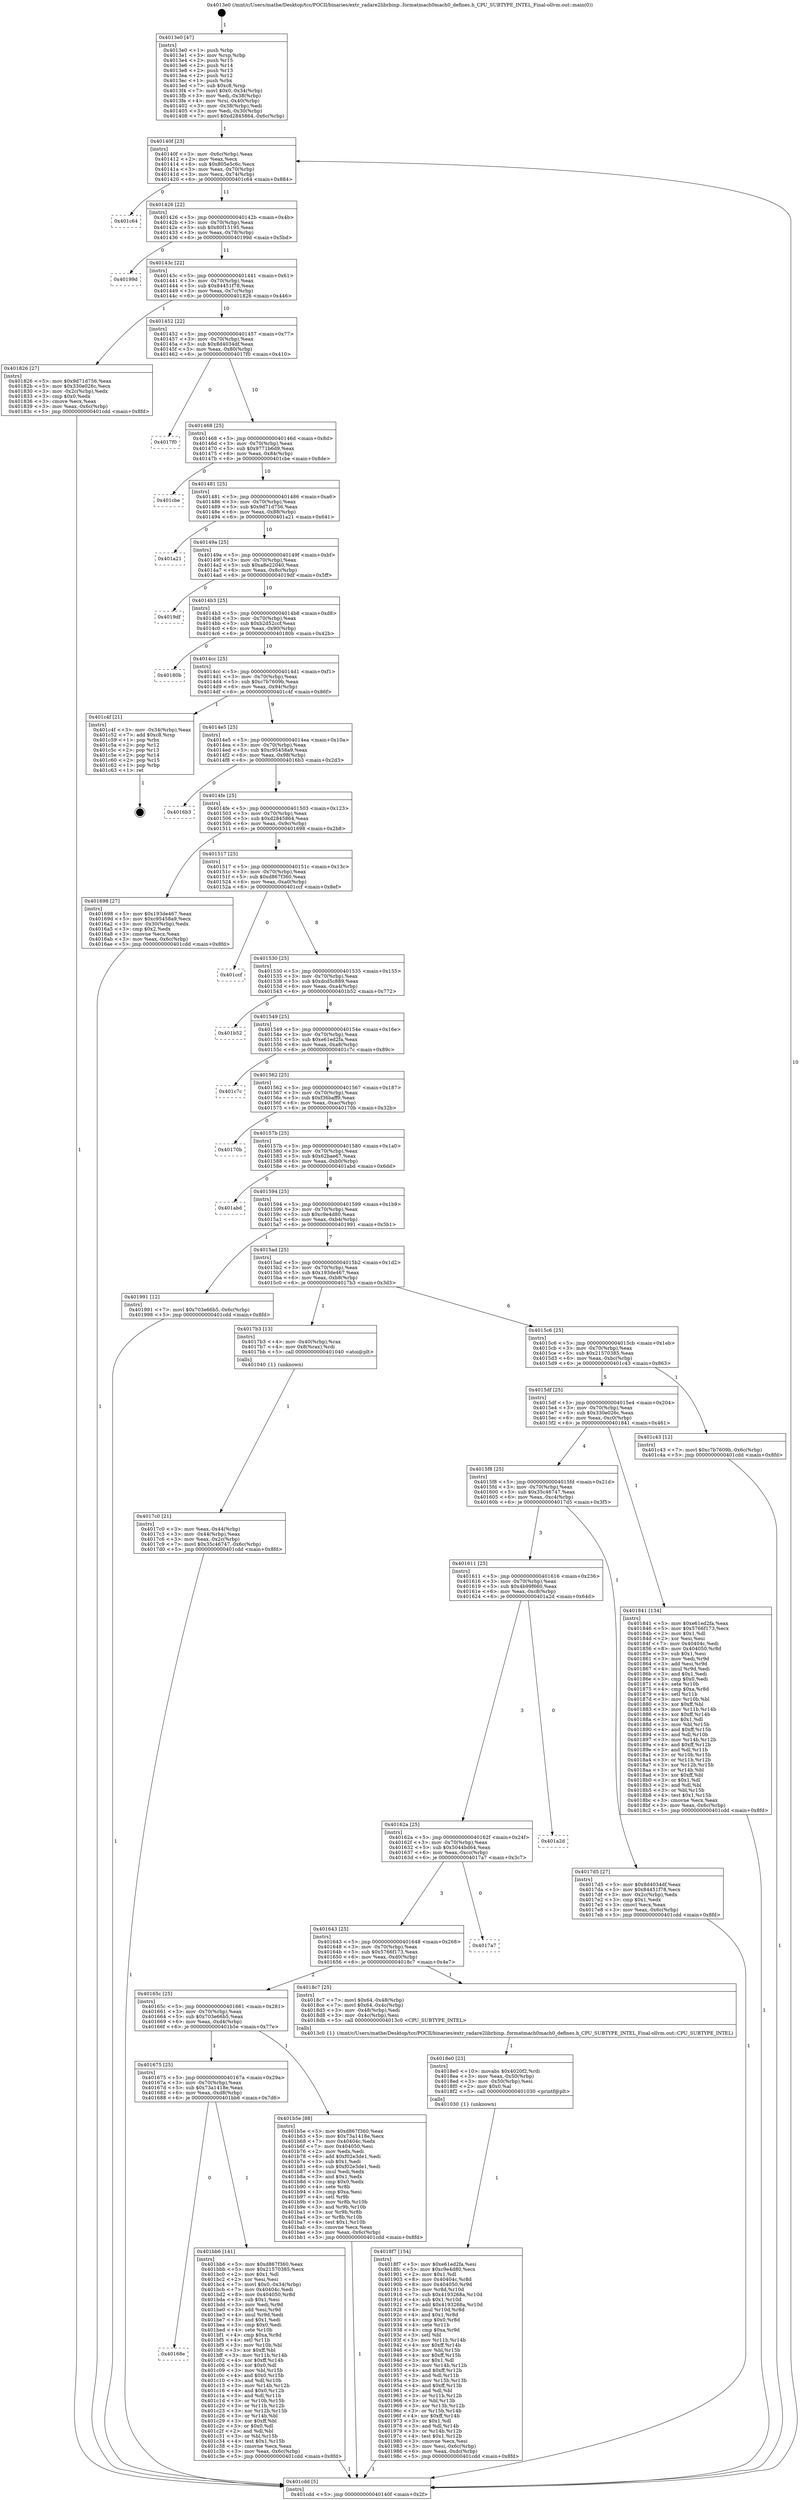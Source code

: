 digraph "0x4013e0" {
  label = "0x4013e0 (/mnt/c/Users/mathe/Desktop/tcc/POCII/binaries/extr_radare2librbinp..formatmach0mach0_defines.h_CPU_SUBTYPE_INTEL_Final-ollvm.out::main(0))"
  labelloc = "t"
  node[shape=record]

  Entry [label="",width=0.3,height=0.3,shape=circle,fillcolor=black,style=filled]
  "0x40140f" [label="{
     0x40140f [23]\l
     | [instrs]\l
     &nbsp;&nbsp;0x40140f \<+3\>: mov -0x6c(%rbp),%eax\l
     &nbsp;&nbsp;0x401412 \<+2\>: mov %eax,%ecx\l
     &nbsp;&nbsp;0x401414 \<+6\>: sub $0x805e5c6c,%ecx\l
     &nbsp;&nbsp;0x40141a \<+3\>: mov %eax,-0x70(%rbp)\l
     &nbsp;&nbsp;0x40141d \<+3\>: mov %ecx,-0x74(%rbp)\l
     &nbsp;&nbsp;0x401420 \<+6\>: je 0000000000401c64 \<main+0x884\>\l
  }"]
  "0x401c64" [label="{
     0x401c64\l
  }", style=dashed]
  "0x401426" [label="{
     0x401426 [22]\l
     | [instrs]\l
     &nbsp;&nbsp;0x401426 \<+5\>: jmp 000000000040142b \<main+0x4b\>\l
     &nbsp;&nbsp;0x40142b \<+3\>: mov -0x70(%rbp),%eax\l
     &nbsp;&nbsp;0x40142e \<+5\>: sub $0x80f15195,%eax\l
     &nbsp;&nbsp;0x401433 \<+3\>: mov %eax,-0x78(%rbp)\l
     &nbsp;&nbsp;0x401436 \<+6\>: je 000000000040199d \<main+0x5bd\>\l
  }"]
  Exit [label="",width=0.3,height=0.3,shape=circle,fillcolor=black,style=filled,peripheries=2]
  "0x40199d" [label="{
     0x40199d\l
  }", style=dashed]
  "0x40143c" [label="{
     0x40143c [22]\l
     | [instrs]\l
     &nbsp;&nbsp;0x40143c \<+5\>: jmp 0000000000401441 \<main+0x61\>\l
     &nbsp;&nbsp;0x401441 \<+3\>: mov -0x70(%rbp),%eax\l
     &nbsp;&nbsp;0x401444 \<+5\>: sub $0x84451f78,%eax\l
     &nbsp;&nbsp;0x401449 \<+3\>: mov %eax,-0x7c(%rbp)\l
     &nbsp;&nbsp;0x40144c \<+6\>: je 0000000000401826 \<main+0x446\>\l
  }"]
  "0x40168e" [label="{
     0x40168e\l
  }", style=dashed]
  "0x401826" [label="{
     0x401826 [27]\l
     | [instrs]\l
     &nbsp;&nbsp;0x401826 \<+5\>: mov $0x9d71d756,%eax\l
     &nbsp;&nbsp;0x40182b \<+5\>: mov $0x330e026c,%ecx\l
     &nbsp;&nbsp;0x401830 \<+3\>: mov -0x2c(%rbp),%edx\l
     &nbsp;&nbsp;0x401833 \<+3\>: cmp $0x0,%edx\l
     &nbsp;&nbsp;0x401836 \<+3\>: cmove %ecx,%eax\l
     &nbsp;&nbsp;0x401839 \<+3\>: mov %eax,-0x6c(%rbp)\l
     &nbsp;&nbsp;0x40183c \<+5\>: jmp 0000000000401cdd \<main+0x8fd\>\l
  }"]
  "0x401452" [label="{
     0x401452 [22]\l
     | [instrs]\l
     &nbsp;&nbsp;0x401452 \<+5\>: jmp 0000000000401457 \<main+0x77\>\l
     &nbsp;&nbsp;0x401457 \<+3\>: mov -0x70(%rbp),%eax\l
     &nbsp;&nbsp;0x40145a \<+5\>: sub $0x8d4034df,%eax\l
     &nbsp;&nbsp;0x40145f \<+3\>: mov %eax,-0x80(%rbp)\l
     &nbsp;&nbsp;0x401462 \<+6\>: je 00000000004017f0 \<main+0x410\>\l
  }"]
  "0x401bb6" [label="{
     0x401bb6 [141]\l
     | [instrs]\l
     &nbsp;&nbsp;0x401bb6 \<+5\>: mov $0xd867f360,%eax\l
     &nbsp;&nbsp;0x401bbb \<+5\>: mov $0x21570385,%ecx\l
     &nbsp;&nbsp;0x401bc0 \<+2\>: mov $0x1,%dl\l
     &nbsp;&nbsp;0x401bc2 \<+2\>: xor %esi,%esi\l
     &nbsp;&nbsp;0x401bc4 \<+7\>: movl $0x0,-0x34(%rbp)\l
     &nbsp;&nbsp;0x401bcb \<+7\>: mov 0x40404c,%edi\l
     &nbsp;&nbsp;0x401bd2 \<+8\>: mov 0x404050,%r8d\l
     &nbsp;&nbsp;0x401bda \<+3\>: sub $0x1,%esi\l
     &nbsp;&nbsp;0x401bdd \<+3\>: mov %edi,%r9d\l
     &nbsp;&nbsp;0x401be0 \<+3\>: add %esi,%r9d\l
     &nbsp;&nbsp;0x401be3 \<+4\>: imul %r9d,%edi\l
     &nbsp;&nbsp;0x401be7 \<+3\>: and $0x1,%edi\l
     &nbsp;&nbsp;0x401bea \<+3\>: cmp $0x0,%edi\l
     &nbsp;&nbsp;0x401bed \<+4\>: sete %r10b\l
     &nbsp;&nbsp;0x401bf1 \<+4\>: cmp $0xa,%r8d\l
     &nbsp;&nbsp;0x401bf5 \<+4\>: setl %r11b\l
     &nbsp;&nbsp;0x401bf9 \<+3\>: mov %r10b,%bl\l
     &nbsp;&nbsp;0x401bfc \<+3\>: xor $0xff,%bl\l
     &nbsp;&nbsp;0x401bff \<+3\>: mov %r11b,%r14b\l
     &nbsp;&nbsp;0x401c02 \<+4\>: xor $0xff,%r14b\l
     &nbsp;&nbsp;0x401c06 \<+3\>: xor $0x0,%dl\l
     &nbsp;&nbsp;0x401c09 \<+3\>: mov %bl,%r15b\l
     &nbsp;&nbsp;0x401c0c \<+4\>: and $0x0,%r15b\l
     &nbsp;&nbsp;0x401c10 \<+3\>: and %dl,%r10b\l
     &nbsp;&nbsp;0x401c13 \<+3\>: mov %r14b,%r12b\l
     &nbsp;&nbsp;0x401c16 \<+4\>: and $0x0,%r12b\l
     &nbsp;&nbsp;0x401c1a \<+3\>: and %dl,%r11b\l
     &nbsp;&nbsp;0x401c1d \<+3\>: or %r10b,%r15b\l
     &nbsp;&nbsp;0x401c20 \<+3\>: or %r11b,%r12b\l
     &nbsp;&nbsp;0x401c23 \<+3\>: xor %r12b,%r15b\l
     &nbsp;&nbsp;0x401c26 \<+3\>: or %r14b,%bl\l
     &nbsp;&nbsp;0x401c29 \<+3\>: xor $0xff,%bl\l
     &nbsp;&nbsp;0x401c2c \<+3\>: or $0x0,%dl\l
     &nbsp;&nbsp;0x401c2f \<+2\>: and %dl,%bl\l
     &nbsp;&nbsp;0x401c31 \<+3\>: or %bl,%r15b\l
     &nbsp;&nbsp;0x401c34 \<+4\>: test $0x1,%r15b\l
     &nbsp;&nbsp;0x401c38 \<+3\>: cmovne %ecx,%eax\l
     &nbsp;&nbsp;0x401c3b \<+3\>: mov %eax,-0x6c(%rbp)\l
     &nbsp;&nbsp;0x401c3e \<+5\>: jmp 0000000000401cdd \<main+0x8fd\>\l
  }"]
  "0x4017f0" [label="{
     0x4017f0\l
  }", style=dashed]
  "0x401468" [label="{
     0x401468 [25]\l
     | [instrs]\l
     &nbsp;&nbsp;0x401468 \<+5\>: jmp 000000000040146d \<main+0x8d\>\l
     &nbsp;&nbsp;0x40146d \<+3\>: mov -0x70(%rbp),%eax\l
     &nbsp;&nbsp;0x401470 \<+5\>: sub $0x9771b6d9,%eax\l
     &nbsp;&nbsp;0x401475 \<+6\>: mov %eax,-0x84(%rbp)\l
     &nbsp;&nbsp;0x40147b \<+6\>: je 0000000000401cbe \<main+0x8de\>\l
  }"]
  "0x401675" [label="{
     0x401675 [25]\l
     | [instrs]\l
     &nbsp;&nbsp;0x401675 \<+5\>: jmp 000000000040167a \<main+0x29a\>\l
     &nbsp;&nbsp;0x40167a \<+3\>: mov -0x70(%rbp),%eax\l
     &nbsp;&nbsp;0x40167d \<+5\>: sub $0x73a1418e,%eax\l
     &nbsp;&nbsp;0x401682 \<+6\>: mov %eax,-0xd8(%rbp)\l
     &nbsp;&nbsp;0x401688 \<+6\>: je 0000000000401bb6 \<main+0x7d6\>\l
  }"]
  "0x401cbe" [label="{
     0x401cbe\l
  }", style=dashed]
  "0x401481" [label="{
     0x401481 [25]\l
     | [instrs]\l
     &nbsp;&nbsp;0x401481 \<+5\>: jmp 0000000000401486 \<main+0xa6\>\l
     &nbsp;&nbsp;0x401486 \<+3\>: mov -0x70(%rbp),%eax\l
     &nbsp;&nbsp;0x401489 \<+5\>: sub $0x9d71d756,%eax\l
     &nbsp;&nbsp;0x40148e \<+6\>: mov %eax,-0x88(%rbp)\l
     &nbsp;&nbsp;0x401494 \<+6\>: je 0000000000401a21 \<main+0x641\>\l
  }"]
  "0x401b5e" [label="{
     0x401b5e [88]\l
     | [instrs]\l
     &nbsp;&nbsp;0x401b5e \<+5\>: mov $0xd867f360,%eax\l
     &nbsp;&nbsp;0x401b63 \<+5\>: mov $0x73a1418e,%ecx\l
     &nbsp;&nbsp;0x401b68 \<+7\>: mov 0x40404c,%edx\l
     &nbsp;&nbsp;0x401b6f \<+7\>: mov 0x404050,%esi\l
     &nbsp;&nbsp;0x401b76 \<+2\>: mov %edx,%edi\l
     &nbsp;&nbsp;0x401b78 \<+6\>: add $0xf02e3de1,%edi\l
     &nbsp;&nbsp;0x401b7e \<+3\>: sub $0x1,%edi\l
     &nbsp;&nbsp;0x401b81 \<+6\>: sub $0xf02e3de1,%edi\l
     &nbsp;&nbsp;0x401b87 \<+3\>: imul %edi,%edx\l
     &nbsp;&nbsp;0x401b8a \<+3\>: and $0x1,%edx\l
     &nbsp;&nbsp;0x401b8d \<+3\>: cmp $0x0,%edx\l
     &nbsp;&nbsp;0x401b90 \<+4\>: sete %r8b\l
     &nbsp;&nbsp;0x401b94 \<+3\>: cmp $0xa,%esi\l
     &nbsp;&nbsp;0x401b97 \<+4\>: setl %r9b\l
     &nbsp;&nbsp;0x401b9b \<+3\>: mov %r8b,%r10b\l
     &nbsp;&nbsp;0x401b9e \<+3\>: and %r9b,%r10b\l
     &nbsp;&nbsp;0x401ba1 \<+3\>: xor %r9b,%r8b\l
     &nbsp;&nbsp;0x401ba4 \<+3\>: or %r8b,%r10b\l
     &nbsp;&nbsp;0x401ba7 \<+4\>: test $0x1,%r10b\l
     &nbsp;&nbsp;0x401bab \<+3\>: cmovne %ecx,%eax\l
     &nbsp;&nbsp;0x401bae \<+3\>: mov %eax,-0x6c(%rbp)\l
     &nbsp;&nbsp;0x401bb1 \<+5\>: jmp 0000000000401cdd \<main+0x8fd\>\l
  }"]
  "0x401a21" [label="{
     0x401a21\l
  }", style=dashed]
  "0x40149a" [label="{
     0x40149a [25]\l
     | [instrs]\l
     &nbsp;&nbsp;0x40149a \<+5\>: jmp 000000000040149f \<main+0xbf\>\l
     &nbsp;&nbsp;0x40149f \<+3\>: mov -0x70(%rbp),%eax\l
     &nbsp;&nbsp;0x4014a2 \<+5\>: sub $0xa8e22040,%eax\l
     &nbsp;&nbsp;0x4014a7 \<+6\>: mov %eax,-0x8c(%rbp)\l
     &nbsp;&nbsp;0x4014ad \<+6\>: je 00000000004019df \<main+0x5ff\>\l
  }"]
  "0x4018f7" [label="{
     0x4018f7 [154]\l
     | [instrs]\l
     &nbsp;&nbsp;0x4018f7 \<+5\>: mov $0xe61ed2fa,%esi\l
     &nbsp;&nbsp;0x4018fc \<+5\>: mov $0xc9e4d80,%ecx\l
     &nbsp;&nbsp;0x401901 \<+2\>: mov $0x1,%dl\l
     &nbsp;&nbsp;0x401903 \<+8\>: mov 0x40404c,%r8d\l
     &nbsp;&nbsp;0x40190b \<+8\>: mov 0x404050,%r9d\l
     &nbsp;&nbsp;0x401913 \<+3\>: mov %r8d,%r10d\l
     &nbsp;&nbsp;0x401916 \<+7\>: sub $0x4193268a,%r10d\l
     &nbsp;&nbsp;0x40191d \<+4\>: sub $0x1,%r10d\l
     &nbsp;&nbsp;0x401921 \<+7\>: add $0x4193268a,%r10d\l
     &nbsp;&nbsp;0x401928 \<+4\>: imul %r10d,%r8d\l
     &nbsp;&nbsp;0x40192c \<+4\>: and $0x1,%r8d\l
     &nbsp;&nbsp;0x401930 \<+4\>: cmp $0x0,%r8d\l
     &nbsp;&nbsp;0x401934 \<+4\>: sete %r11b\l
     &nbsp;&nbsp;0x401938 \<+4\>: cmp $0xa,%r9d\l
     &nbsp;&nbsp;0x40193c \<+3\>: setl %bl\l
     &nbsp;&nbsp;0x40193f \<+3\>: mov %r11b,%r14b\l
     &nbsp;&nbsp;0x401942 \<+4\>: xor $0xff,%r14b\l
     &nbsp;&nbsp;0x401946 \<+3\>: mov %bl,%r15b\l
     &nbsp;&nbsp;0x401949 \<+4\>: xor $0xff,%r15b\l
     &nbsp;&nbsp;0x40194d \<+3\>: xor $0x1,%dl\l
     &nbsp;&nbsp;0x401950 \<+3\>: mov %r14b,%r12b\l
     &nbsp;&nbsp;0x401953 \<+4\>: and $0xff,%r12b\l
     &nbsp;&nbsp;0x401957 \<+3\>: and %dl,%r11b\l
     &nbsp;&nbsp;0x40195a \<+3\>: mov %r15b,%r13b\l
     &nbsp;&nbsp;0x40195d \<+4\>: and $0xff,%r13b\l
     &nbsp;&nbsp;0x401961 \<+2\>: and %dl,%bl\l
     &nbsp;&nbsp;0x401963 \<+3\>: or %r11b,%r12b\l
     &nbsp;&nbsp;0x401966 \<+3\>: or %bl,%r13b\l
     &nbsp;&nbsp;0x401969 \<+3\>: xor %r13b,%r12b\l
     &nbsp;&nbsp;0x40196c \<+3\>: or %r15b,%r14b\l
     &nbsp;&nbsp;0x40196f \<+4\>: xor $0xff,%r14b\l
     &nbsp;&nbsp;0x401973 \<+3\>: or $0x1,%dl\l
     &nbsp;&nbsp;0x401976 \<+3\>: and %dl,%r14b\l
     &nbsp;&nbsp;0x401979 \<+3\>: or %r14b,%r12b\l
     &nbsp;&nbsp;0x40197c \<+4\>: test $0x1,%r12b\l
     &nbsp;&nbsp;0x401980 \<+3\>: cmovne %ecx,%esi\l
     &nbsp;&nbsp;0x401983 \<+3\>: mov %esi,-0x6c(%rbp)\l
     &nbsp;&nbsp;0x401986 \<+6\>: mov %eax,-0xdc(%rbp)\l
     &nbsp;&nbsp;0x40198c \<+5\>: jmp 0000000000401cdd \<main+0x8fd\>\l
  }"]
  "0x4019df" [label="{
     0x4019df\l
  }", style=dashed]
  "0x4014b3" [label="{
     0x4014b3 [25]\l
     | [instrs]\l
     &nbsp;&nbsp;0x4014b3 \<+5\>: jmp 00000000004014b8 \<main+0xd8\>\l
     &nbsp;&nbsp;0x4014b8 \<+3\>: mov -0x70(%rbp),%eax\l
     &nbsp;&nbsp;0x4014bb \<+5\>: sub $0xb2d52ccf,%eax\l
     &nbsp;&nbsp;0x4014c0 \<+6\>: mov %eax,-0x90(%rbp)\l
     &nbsp;&nbsp;0x4014c6 \<+6\>: je 000000000040180b \<main+0x42b\>\l
  }"]
  "0x4018e0" [label="{
     0x4018e0 [23]\l
     | [instrs]\l
     &nbsp;&nbsp;0x4018e0 \<+10\>: movabs $0x4020f2,%rdi\l
     &nbsp;&nbsp;0x4018ea \<+3\>: mov %eax,-0x50(%rbp)\l
     &nbsp;&nbsp;0x4018ed \<+3\>: mov -0x50(%rbp),%esi\l
     &nbsp;&nbsp;0x4018f0 \<+2\>: mov $0x0,%al\l
     &nbsp;&nbsp;0x4018f2 \<+5\>: call 0000000000401030 \<printf@plt\>\l
     | [calls]\l
     &nbsp;&nbsp;0x401030 \{1\} (unknown)\l
  }"]
  "0x40180b" [label="{
     0x40180b\l
  }", style=dashed]
  "0x4014cc" [label="{
     0x4014cc [25]\l
     | [instrs]\l
     &nbsp;&nbsp;0x4014cc \<+5\>: jmp 00000000004014d1 \<main+0xf1\>\l
     &nbsp;&nbsp;0x4014d1 \<+3\>: mov -0x70(%rbp),%eax\l
     &nbsp;&nbsp;0x4014d4 \<+5\>: sub $0xc7b7609b,%eax\l
     &nbsp;&nbsp;0x4014d9 \<+6\>: mov %eax,-0x94(%rbp)\l
     &nbsp;&nbsp;0x4014df \<+6\>: je 0000000000401c4f \<main+0x86f\>\l
  }"]
  "0x40165c" [label="{
     0x40165c [25]\l
     | [instrs]\l
     &nbsp;&nbsp;0x40165c \<+5\>: jmp 0000000000401661 \<main+0x281\>\l
     &nbsp;&nbsp;0x401661 \<+3\>: mov -0x70(%rbp),%eax\l
     &nbsp;&nbsp;0x401664 \<+5\>: sub $0x703e66b5,%eax\l
     &nbsp;&nbsp;0x401669 \<+6\>: mov %eax,-0xd4(%rbp)\l
     &nbsp;&nbsp;0x40166f \<+6\>: je 0000000000401b5e \<main+0x77e\>\l
  }"]
  "0x401c4f" [label="{
     0x401c4f [21]\l
     | [instrs]\l
     &nbsp;&nbsp;0x401c4f \<+3\>: mov -0x34(%rbp),%eax\l
     &nbsp;&nbsp;0x401c52 \<+7\>: add $0xc8,%rsp\l
     &nbsp;&nbsp;0x401c59 \<+1\>: pop %rbx\l
     &nbsp;&nbsp;0x401c5a \<+2\>: pop %r12\l
     &nbsp;&nbsp;0x401c5c \<+2\>: pop %r13\l
     &nbsp;&nbsp;0x401c5e \<+2\>: pop %r14\l
     &nbsp;&nbsp;0x401c60 \<+2\>: pop %r15\l
     &nbsp;&nbsp;0x401c62 \<+1\>: pop %rbp\l
     &nbsp;&nbsp;0x401c63 \<+1\>: ret\l
  }"]
  "0x4014e5" [label="{
     0x4014e5 [25]\l
     | [instrs]\l
     &nbsp;&nbsp;0x4014e5 \<+5\>: jmp 00000000004014ea \<main+0x10a\>\l
     &nbsp;&nbsp;0x4014ea \<+3\>: mov -0x70(%rbp),%eax\l
     &nbsp;&nbsp;0x4014ed \<+5\>: sub $0xc95458a9,%eax\l
     &nbsp;&nbsp;0x4014f2 \<+6\>: mov %eax,-0x98(%rbp)\l
     &nbsp;&nbsp;0x4014f8 \<+6\>: je 00000000004016b3 \<main+0x2d3\>\l
  }"]
  "0x4018c7" [label="{
     0x4018c7 [25]\l
     | [instrs]\l
     &nbsp;&nbsp;0x4018c7 \<+7\>: movl $0x64,-0x48(%rbp)\l
     &nbsp;&nbsp;0x4018ce \<+7\>: movl $0x64,-0x4c(%rbp)\l
     &nbsp;&nbsp;0x4018d5 \<+3\>: mov -0x48(%rbp),%edi\l
     &nbsp;&nbsp;0x4018d8 \<+3\>: mov -0x4c(%rbp),%esi\l
     &nbsp;&nbsp;0x4018db \<+5\>: call 00000000004013c0 \<CPU_SUBTYPE_INTEL\>\l
     | [calls]\l
     &nbsp;&nbsp;0x4013c0 \{1\} (/mnt/c/Users/mathe/Desktop/tcc/POCII/binaries/extr_radare2librbinp..formatmach0mach0_defines.h_CPU_SUBTYPE_INTEL_Final-ollvm.out::CPU_SUBTYPE_INTEL)\l
  }"]
  "0x4016b3" [label="{
     0x4016b3\l
  }", style=dashed]
  "0x4014fe" [label="{
     0x4014fe [25]\l
     | [instrs]\l
     &nbsp;&nbsp;0x4014fe \<+5\>: jmp 0000000000401503 \<main+0x123\>\l
     &nbsp;&nbsp;0x401503 \<+3\>: mov -0x70(%rbp),%eax\l
     &nbsp;&nbsp;0x401506 \<+5\>: sub $0xd2845864,%eax\l
     &nbsp;&nbsp;0x40150b \<+6\>: mov %eax,-0x9c(%rbp)\l
     &nbsp;&nbsp;0x401511 \<+6\>: je 0000000000401698 \<main+0x2b8\>\l
  }"]
  "0x401643" [label="{
     0x401643 [25]\l
     | [instrs]\l
     &nbsp;&nbsp;0x401643 \<+5\>: jmp 0000000000401648 \<main+0x268\>\l
     &nbsp;&nbsp;0x401648 \<+3\>: mov -0x70(%rbp),%eax\l
     &nbsp;&nbsp;0x40164b \<+5\>: sub $0x5766f173,%eax\l
     &nbsp;&nbsp;0x401650 \<+6\>: mov %eax,-0xd0(%rbp)\l
     &nbsp;&nbsp;0x401656 \<+6\>: je 00000000004018c7 \<main+0x4e7\>\l
  }"]
  "0x401698" [label="{
     0x401698 [27]\l
     | [instrs]\l
     &nbsp;&nbsp;0x401698 \<+5\>: mov $0x193de467,%eax\l
     &nbsp;&nbsp;0x40169d \<+5\>: mov $0xc95458a9,%ecx\l
     &nbsp;&nbsp;0x4016a2 \<+3\>: mov -0x30(%rbp),%edx\l
     &nbsp;&nbsp;0x4016a5 \<+3\>: cmp $0x2,%edx\l
     &nbsp;&nbsp;0x4016a8 \<+3\>: cmovne %ecx,%eax\l
     &nbsp;&nbsp;0x4016ab \<+3\>: mov %eax,-0x6c(%rbp)\l
     &nbsp;&nbsp;0x4016ae \<+5\>: jmp 0000000000401cdd \<main+0x8fd\>\l
  }"]
  "0x401517" [label="{
     0x401517 [25]\l
     | [instrs]\l
     &nbsp;&nbsp;0x401517 \<+5\>: jmp 000000000040151c \<main+0x13c\>\l
     &nbsp;&nbsp;0x40151c \<+3\>: mov -0x70(%rbp),%eax\l
     &nbsp;&nbsp;0x40151f \<+5\>: sub $0xd867f360,%eax\l
     &nbsp;&nbsp;0x401524 \<+6\>: mov %eax,-0xa0(%rbp)\l
     &nbsp;&nbsp;0x40152a \<+6\>: je 0000000000401ccf \<main+0x8ef\>\l
  }"]
  "0x401cdd" [label="{
     0x401cdd [5]\l
     | [instrs]\l
     &nbsp;&nbsp;0x401cdd \<+5\>: jmp 000000000040140f \<main+0x2f\>\l
  }"]
  "0x4013e0" [label="{
     0x4013e0 [47]\l
     | [instrs]\l
     &nbsp;&nbsp;0x4013e0 \<+1\>: push %rbp\l
     &nbsp;&nbsp;0x4013e1 \<+3\>: mov %rsp,%rbp\l
     &nbsp;&nbsp;0x4013e4 \<+2\>: push %r15\l
     &nbsp;&nbsp;0x4013e6 \<+2\>: push %r14\l
     &nbsp;&nbsp;0x4013e8 \<+2\>: push %r13\l
     &nbsp;&nbsp;0x4013ea \<+2\>: push %r12\l
     &nbsp;&nbsp;0x4013ec \<+1\>: push %rbx\l
     &nbsp;&nbsp;0x4013ed \<+7\>: sub $0xc8,%rsp\l
     &nbsp;&nbsp;0x4013f4 \<+7\>: movl $0x0,-0x34(%rbp)\l
     &nbsp;&nbsp;0x4013fb \<+3\>: mov %edi,-0x38(%rbp)\l
     &nbsp;&nbsp;0x4013fe \<+4\>: mov %rsi,-0x40(%rbp)\l
     &nbsp;&nbsp;0x401402 \<+3\>: mov -0x38(%rbp),%edi\l
     &nbsp;&nbsp;0x401405 \<+3\>: mov %edi,-0x30(%rbp)\l
     &nbsp;&nbsp;0x401408 \<+7\>: movl $0xd2845864,-0x6c(%rbp)\l
  }"]
  "0x4017a7" [label="{
     0x4017a7\l
  }", style=dashed]
  "0x401ccf" [label="{
     0x401ccf\l
  }", style=dashed]
  "0x401530" [label="{
     0x401530 [25]\l
     | [instrs]\l
     &nbsp;&nbsp;0x401530 \<+5\>: jmp 0000000000401535 \<main+0x155\>\l
     &nbsp;&nbsp;0x401535 \<+3\>: mov -0x70(%rbp),%eax\l
     &nbsp;&nbsp;0x401538 \<+5\>: sub $0xdcd5c889,%eax\l
     &nbsp;&nbsp;0x40153d \<+6\>: mov %eax,-0xa4(%rbp)\l
     &nbsp;&nbsp;0x401543 \<+6\>: je 0000000000401b52 \<main+0x772\>\l
  }"]
  "0x40162a" [label="{
     0x40162a [25]\l
     | [instrs]\l
     &nbsp;&nbsp;0x40162a \<+5\>: jmp 000000000040162f \<main+0x24f\>\l
     &nbsp;&nbsp;0x40162f \<+3\>: mov -0x70(%rbp),%eax\l
     &nbsp;&nbsp;0x401632 \<+5\>: sub $0x5044bd64,%eax\l
     &nbsp;&nbsp;0x401637 \<+6\>: mov %eax,-0xcc(%rbp)\l
     &nbsp;&nbsp;0x40163d \<+6\>: je 00000000004017a7 \<main+0x3c7\>\l
  }"]
  "0x401b52" [label="{
     0x401b52\l
  }", style=dashed]
  "0x401549" [label="{
     0x401549 [25]\l
     | [instrs]\l
     &nbsp;&nbsp;0x401549 \<+5\>: jmp 000000000040154e \<main+0x16e\>\l
     &nbsp;&nbsp;0x40154e \<+3\>: mov -0x70(%rbp),%eax\l
     &nbsp;&nbsp;0x401551 \<+5\>: sub $0xe61ed2fa,%eax\l
     &nbsp;&nbsp;0x401556 \<+6\>: mov %eax,-0xa8(%rbp)\l
     &nbsp;&nbsp;0x40155c \<+6\>: je 0000000000401c7c \<main+0x89c\>\l
  }"]
  "0x401a2d" [label="{
     0x401a2d\l
  }", style=dashed]
  "0x401c7c" [label="{
     0x401c7c\l
  }", style=dashed]
  "0x401562" [label="{
     0x401562 [25]\l
     | [instrs]\l
     &nbsp;&nbsp;0x401562 \<+5\>: jmp 0000000000401567 \<main+0x187\>\l
     &nbsp;&nbsp;0x401567 \<+3\>: mov -0x70(%rbp),%eax\l
     &nbsp;&nbsp;0x40156a \<+5\>: sub $0xf36baff9,%eax\l
     &nbsp;&nbsp;0x40156f \<+6\>: mov %eax,-0xac(%rbp)\l
     &nbsp;&nbsp;0x401575 \<+6\>: je 000000000040170b \<main+0x32b\>\l
  }"]
  "0x401611" [label="{
     0x401611 [25]\l
     | [instrs]\l
     &nbsp;&nbsp;0x401611 \<+5\>: jmp 0000000000401616 \<main+0x236\>\l
     &nbsp;&nbsp;0x401616 \<+3\>: mov -0x70(%rbp),%eax\l
     &nbsp;&nbsp;0x401619 \<+5\>: sub $0x4b99f660,%eax\l
     &nbsp;&nbsp;0x40161e \<+6\>: mov %eax,-0xc8(%rbp)\l
     &nbsp;&nbsp;0x401624 \<+6\>: je 0000000000401a2d \<main+0x64d\>\l
  }"]
  "0x40170b" [label="{
     0x40170b\l
  }", style=dashed]
  "0x40157b" [label="{
     0x40157b [25]\l
     | [instrs]\l
     &nbsp;&nbsp;0x40157b \<+5\>: jmp 0000000000401580 \<main+0x1a0\>\l
     &nbsp;&nbsp;0x401580 \<+3\>: mov -0x70(%rbp),%eax\l
     &nbsp;&nbsp;0x401583 \<+5\>: sub $0x62bae67,%eax\l
     &nbsp;&nbsp;0x401588 \<+6\>: mov %eax,-0xb0(%rbp)\l
     &nbsp;&nbsp;0x40158e \<+6\>: je 0000000000401abd \<main+0x6dd\>\l
  }"]
  "0x4017d5" [label="{
     0x4017d5 [27]\l
     | [instrs]\l
     &nbsp;&nbsp;0x4017d5 \<+5\>: mov $0x8d4034df,%eax\l
     &nbsp;&nbsp;0x4017da \<+5\>: mov $0x84451f78,%ecx\l
     &nbsp;&nbsp;0x4017df \<+3\>: mov -0x2c(%rbp),%edx\l
     &nbsp;&nbsp;0x4017e2 \<+3\>: cmp $0x1,%edx\l
     &nbsp;&nbsp;0x4017e5 \<+3\>: cmovl %ecx,%eax\l
     &nbsp;&nbsp;0x4017e8 \<+3\>: mov %eax,-0x6c(%rbp)\l
     &nbsp;&nbsp;0x4017eb \<+5\>: jmp 0000000000401cdd \<main+0x8fd\>\l
  }"]
  "0x401abd" [label="{
     0x401abd\l
  }", style=dashed]
  "0x401594" [label="{
     0x401594 [25]\l
     | [instrs]\l
     &nbsp;&nbsp;0x401594 \<+5\>: jmp 0000000000401599 \<main+0x1b9\>\l
     &nbsp;&nbsp;0x401599 \<+3\>: mov -0x70(%rbp),%eax\l
     &nbsp;&nbsp;0x40159c \<+5\>: sub $0xc9e4d80,%eax\l
     &nbsp;&nbsp;0x4015a1 \<+6\>: mov %eax,-0xb4(%rbp)\l
     &nbsp;&nbsp;0x4015a7 \<+6\>: je 0000000000401991 \<main+0x5b1\>\l
  }"]
  "0x4015f8" [label="{
     0x4015f8 [25]\l
     | [instrs]\l
     &nbsp;&nbsp;0x4015f8 \<+5\>: jmp 00000000004015fd \<main+0x21d\>\l
     &nbsp;&nbsp;0x4015fd \<+3\>: mov -0x70(%rbp),%eax\l
     &nbsp;&nbsp;0x401600 \<+5\>: sub $0x35c46747,%eax\l
     &nbsp;&nbsp;0x401605 \<+6\>: mov %eax,-0xc4(%rbp)\l
     &nbsp;&nbsp;0x40160b \<+6\>: je 00000000004017d5 \<main+0x3f5\>\l
  }"]
  "0x401991" [label="{
     0x401991 [12]\l
     | [instrs]\l
     &nbsp;&nbsp;0x401991 \<+7\>: movl $0x703e66b5,-0x6c(%rbp)\l
     &nbsp;&nbsp;0x401998 \<+5\>: jmp 0000000000401cdd \<main+0x8fd\>\l
  }"]
  "0x4015ad" [label="{
     0x4015ad [25]\l
     | [instrs]\l
     &nbsp;&nbsp;0x4015ad \<+5\>: jmp 00000000004015b2 \<main+0x1d2\>\l
     &nbsp;&nbsp;0x4015b2 \<+3\>: mov -0x70(%rbp),%eax\l
     &nbsp;&nbsp;0x4015b5 \<+5\>: sub $0x193de467,%eax\l
     &nbsp;&nbsp;0x4015ba \<+6\>: mov %eax,-0xb8(%rbp)\l
     &nbsp;&nbsp;0x4015c0 \<+6\>: je 00000000004017b3 \<main+0x3d3\>\l
  }"]
  "0x401841" [label="{
     0x401841 [134]\l
     | [instrs]\l
     &nbsp;&nbsp;0x401841 \<+5\>: mov $0xe61ed2fa,%eax\l
     &nbsp;&nbsp;0x401846 \<+5\>: mov $0x5766f173,%ecx\l
     &nbsp;&nbsp;0x40184b \<+2\>: mov $0x1,%dl\l
     &nbsp;&nbsp;0x40184d \<+2\>: xor %esi,%esi\l
     &nbsp;&nbsp;0x40184f \<+7\>: mov 0x40404c,%edi\l
     &nbsp;&nbsp;0x401856 \<+8\>: mov 0x404050,%r8d\l
     &nbsp;&nbsp;0x40185e \<+3\>: sub $0x1,%esi\l
     &nbsp;&nbsp;0x401861 \<+3\>: mov %edi,%r9d\l
     &nbsp;&nbsp;0x401864 \<+3\>: add %esi,%r9d\l
     &nbsp;&nbsp;0x401867 \<+4\>: imul %r9d,%edi\l
     &nbsp;&nbsp;0x40186b \<+3\>: and $0x1,%edi\l
     &nbsp;&nbsp;0x40186e \<+3\>: cmp $0x0,%edi\l
     &nbsp;&nbsp;0x401871 \<+4\>: sete %r10b\l
     &nbsp;&nbsp;0x401875 \<+4\>: cmp $0xa,%r8d\l
     &nbsp;&nbsp;0x401879 \<+4\>: setl %r11b\l
     &nbsp;&nbsp;0x40187d \<+3\>: mov %r10b,%bl\l
     &nbsp;&nbsp;0x401880 \<+3\>: xor $0xff,%bl\l
     &nbsp;&nbsp;0x401883 \<+3\>: mov %r11b,%r14b\l
     &nbsp;&nbsp;0x401886 \<+4\>: xor $0xff,%r14b\l
     &nbsp;&nbsp;0x40188a \<+3\>: xor $0x1,%dl\l
     &nbsp;&nbsp;0x40188d \<+3\>: mov %bl,%r15b\l
     &nbsp;&nbsp;0x401890 \<+4\>: and $0xff,%r15b\l
     &nbsp;&nbsp;0x401894 \<+3\>: and %dl,%r10b\l
     &nbsp;&nbsp;0x401897 \<+3\>: mov %r14b,%r12b\l
     &nbsp;&nbsp;0x40189a \<+4\>: and $0xff,%r12b\l
     &nbsp;&nbsp;0x40189e \<+3\>: and %dl,%r11b\l
     &nbsp;&nbsp;0x4018a1 \<+3\>: or %r10b,%r15b\l
     &nbsp;&nbsp;0x4018a4 \<+3\>: or %r11b,%r12b\l
     &nbsp;&nbsp;0x4018a7 \<+3\>: xor %r12b,%r15b\l
     &nbsp;&nbsp;0x4018aa \<+3\>: or %r14b,%bl\l
     &nbsp;&nbsp;0x4018ad \<+3\>: xor $0xff,%bl\l
     &nbsp;&nbsp;0x4018b0 \<+3\>: or $0x1,%dl\l
     &nbsp;&nbsp;0x4018b3 \<+2\>: and %dl,%bl\l
     &nbsp;&nbsp;0x4018b5 \<+3\>: or %bl,%r15b\l
     &nbsp;&nbsp;0x4018b8 \<+4\>: test $0x1,%r15b\l
     &nbsp;&nbsp;0x4018bc \<+3\>: cmovne %ecx,%eax\l
     &nbsp;&nbsp;0x4018bf \<+3\>: mov %eax,-0x6c(%rbp)\l
     &nbsp;&nbsp;0x4018c2 \<+5\>: jmp 0000000000401cdd \<main+0x8fd\>\l
  }"]
  "0x4017b3" [label="{
     0x4017b3 [13]\l
     | [instrs]\l
     &nbsp;&nbsp;0x4017b3 \<+4\>: mov -0x40(%rbp),%rax\l
     &nbsp;&nbsp;0x4017b7 \<+4\>: mov 0x8(%rax),%rdi\l
     &nbsp;&nbsp;0x4017bb \<+5\>: call 0000000000401040 \<atoi@plt\>\l
     | [calls]\l
     &nbsp;&nbsp;0x401040 \{1\} (unknown)\l
  }"]
  "0x4015c6" [label="{
     0x4015c6 [25]\l
     | [instrs]\l
     &nbsp;&nbsp;0x4015c6 \<+5\>: jmp 00000000004015cb \<main+0x1eb\>\l
     &nbsp;&nbsp;0x4015cb \<+3\>: mov -0x70(%rbp),%eax\l
     &nbsp;&nbsp;0x4015ce \<+5\>: sub $0x21570385,%eax\l
     &nbsp;&nbsp;0x4015d3 \<+6\>: mov %eax,-0xbc(%rbp)\l
     &nbsp;&nbsp;0x4015d9 \<+6\>: je 0000000000401c43 \<main+0x863\>\l
  }"]
  "0x4017c0" [label="{
     0x4017c0 [21]\l
     | [instrs]\l
     &nbsp;&nbsp;0x4017c0 \<+3\>: mov %eax,-0x44(%rbp)\l
     &nbsp;&nbsp;0x4017c3 \<+3\>: mov -0x44(%rbp),%eax\l
     &nbsp;&nbsp;0x4017c6 \<+3\>: mov %eax,-0x2c(%rbp)\l
     &nbsp;&nbsp;0x4017c9 \<+7\>: movl $0x35c46747,-0x6c(%rbp)\l
     &nbsp;&nbsp;0x4017d0 \<+5\>: jmp 0000000000401cdd \<main+0x8fd\>\l
  }"]
  "0x4015df" [label="{
     0x4015df [25]\l
     | [instrs]\l
     &nbsp;&nbsp;0x4015df \<+5\>: jmp 00000000004015e4 \<main+0x204\>\l
     &nbsp;&nbsp;0x4015e4 \<+3\>: mov -0x70(%rbp),%eax\l
     &nbsp;&nbsp;0x4015e7 \<+5\>: sub $0x330e026c,%eax\l
     &nbsp;&nbsp;0x4015ec \<+6\>: mov %eax,-0xc0(%rbp)\l
     &nbsp;&nbsp;0x4015f2 \<+6\>: je 0000000000401841 \<main+0x461\>\l
  }"]
  "0x401c43" [label="{
     0x401c43 [12]\l
     | [instrs]\l
     &nbsp;&nbsp;0x401c43 \<+7\>: movl $0xc7b7609b,-0x6c(%rbp)\l
     &nbsp;&nbsp;0x401c4a \<+5\>: jmp 0000000000401cdd \<main+0x8fd\>\l
  }"]
  Entry -> "0x4013e0" [label=" 1"]
  "0x40140f" -> "0x401c64" [label=" 0"]
  "0x40140f" -> "0x401426" [label=" 11"]
  "0x401c4f" -> Exit [label=" 1"]
  "0x401426" -> "0x40199d" [label=" 0"]
  "0x401426" -> "0x40143c" [label=" 11"]
  "0x401c43" -> "0x401cdd" [label=" 1"]
  "0x40143c" -> "0x401826" [label=" 1"]
  "0x40143c" -> "0x401452" [label=" 10"]
  "0x401bb6" -> "0x401cdd" [label=" 1"]
  "0x401452" -> "0x4017f0" [label=" 0"]
  "0x401452" -> "0x401468" [label=" 10"]
  "0x401675" -> "0x40168e" [label=" 0"]
  "0x401468" -> "0x401cbe" [label=" 0"]
  "0x401468" -> "0x401481" [label=" 10"]
  "0x401675" -> "0x401bb6" [label=" 1"]
  "0x401481" -> "0x401a21" [label=" 0"]
  "0x401481" -> "0x40149a" [label=" 10"]
  "0x401b5e" -> "0x401cdd" [label=" 1"]
  "0x40149a" -> "0x4019df" [label=" 0"]
  "0x40149a" -> "0x4014b3" [label=" 10"]
  "0x40165c" -> "0x401b5e" [label=" 1"]
  "0x4014b3" -> "0x40180b" [label=" 0"]
  "0x4014b3" -> "0x4014cc" [label=" 10"]
  "0x40165c" -> "0x401675" [label=" 1"]
  "0x4014cc" -> "0x401c4f" [label=" 1"]
  "0x4014cc" -> "0x4014e5" [label=" 9"]
  "0x401991" -> "0x401cdd" [label=" 1"]
  "0x4014e5" -> "0x4016b3" [label=" 0"]
  "0x4014e5" -> "0x4014fe" [label=" 9"]
  "0x4018f7" -> "0x401cdd" [label=" 1"]
  "0x4014fe" -> "0x401698" [label=" 1"]
  "0x4014fe" -> "0x401517" [label=" 8"]
  "0x401698" -> "0x401cdd" [label=" 1"]
  "0x4013e0" -> "0x40140f" [label=" 1"]
  "0x401cdd" -> "0x40140f" [label=" 10"]
  "0x4018c7" -> "0x4018e0" [label=" 1"]
  "0x401517" -> "0x401ccf" [label=" 0"]
  "0x401517" -> "0x401530" [label=" 8"]
  "0x401643" -> "0x40165c" [label=" 2"]
  "0x401530" -> "0x401b52" [label=" 0"]
  "0x401530" -> "0x401549" [label=" 8"]
  "0x4018e0" -> "0x4018f7" [label=" 1"]
  "0x401549" -> "0x401c7c" [label=" 0"]
  "0x401549" -> "0x401562" [label=" 8"]
  "0x40162a" -> "0x401643" [label=" 3"]
  "0x401562" -> "0x40170b" [label=" 0"]
  "0x401562" -> "0x40157b" [label=" 8"]
  "0x401643" -> "0x4018c7" [label=" 1"]
  "0x40157b" -> "0x401abd" [label=" 0"]
  "0x40157b" -> "0x401594" [label=" 8"]
  "0x401611" -> "0x40162a" [label=" 3"]
  "0x401594" -> "0x401991" [label=" 1"]
  "0x401594" -> "0x4015ad" [label=" 7"]
  "0x40162a" -> "0x4017a7" [label=" 0"]
  "0x4015ad" -> "0x4017b3" [label=" 1"]
  "0x4015ad" -> "0x4015c6" [label=" 6"]
  "0x4017b3" -> "0x4017c0" [label=" 1"]
  "0x4017c0" -> "0x401cdd" [label=" 1"]
  "0x401841" -> "0x401cdd" [label=" 1"]
  "0x4015c6" -> "0x401c43" [label=" 1"]
  "0x4015c6" -> "0x4015df" [label=" 5"]
  "0x401826" -> "0x401cdd" [label=" 1"]
  "0x4015df" -> "0x401841" [label=" 1"]
  "0x4015df" -> "0x4015f8" [label=" 4"]
  "0x401611" -> "0x401a2d" [label=" 0"]
  "0x4015f8" -> "0x4017d5" [label=" 1"]
  "0x4015f8" -> "0x401611" [label=" 3"]
  "0x4017d5" -> "0x401cdd" [label=" 1"]
}
